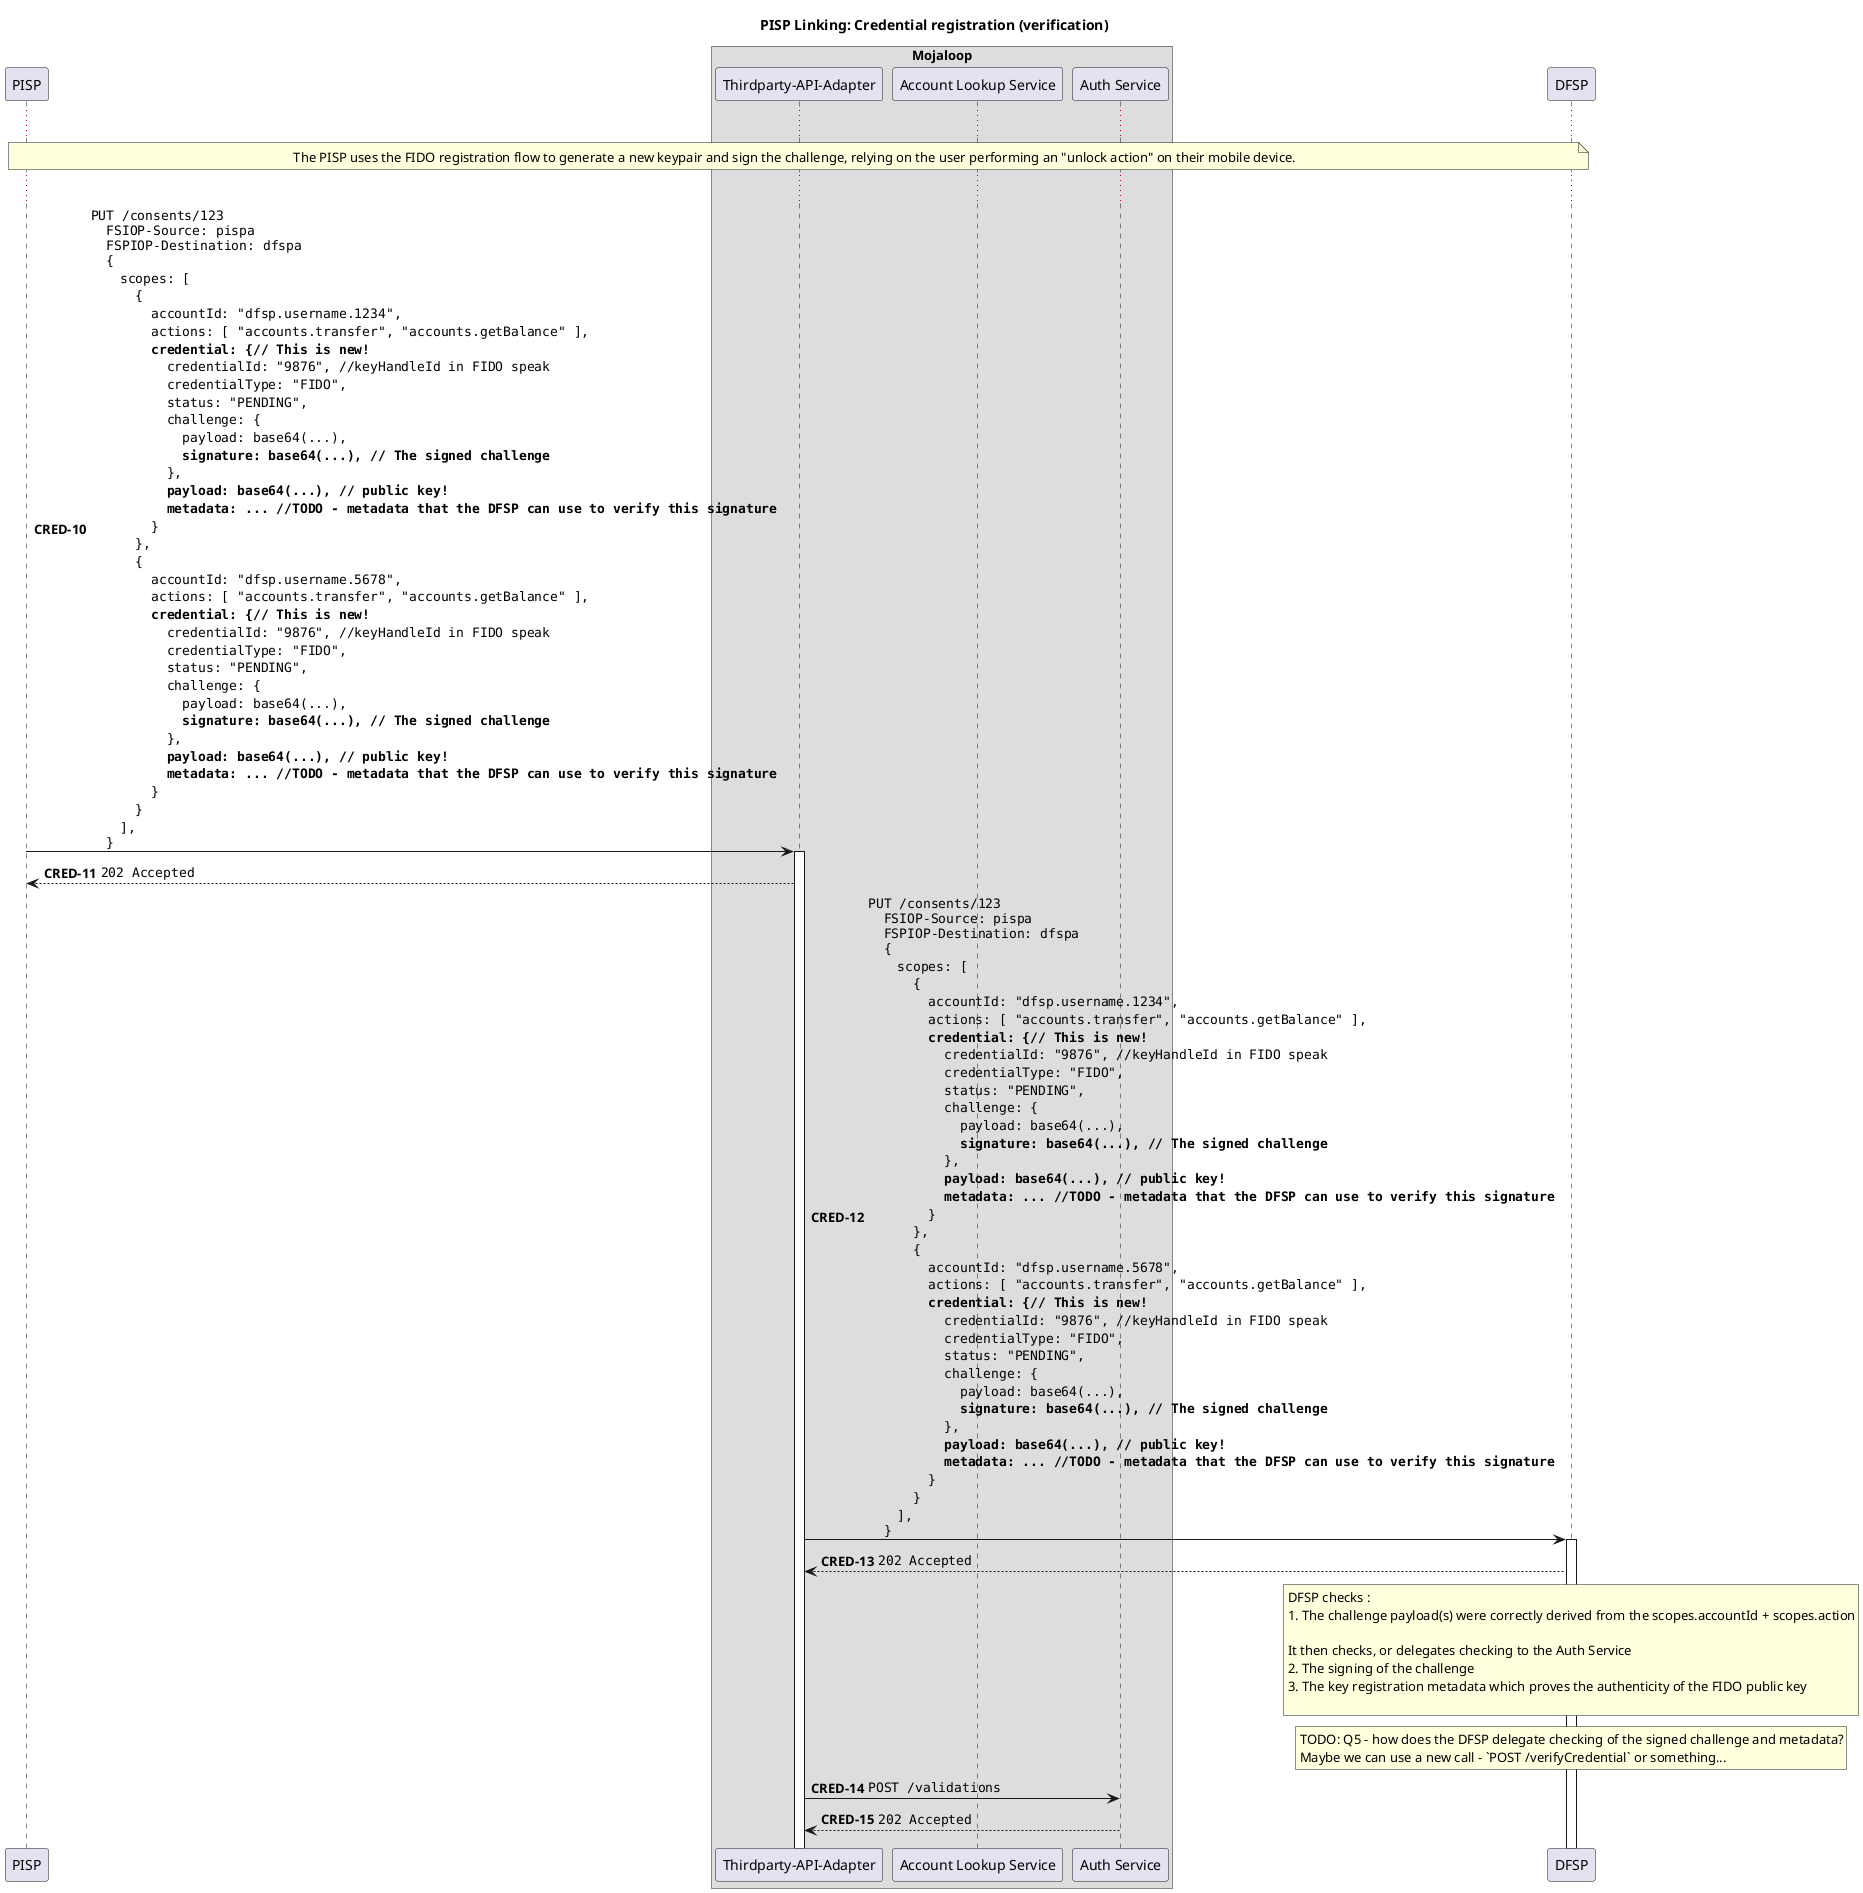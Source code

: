 @startuml

!pragma teoz true

title PISP Linking: Credential registration (verification)

participant "PISP" as PISP

box "Mojaloop"
    participant "Thirdparty-API-Adapter" as Switch
    participant "Account Lookup Service" as ALS
    participant "Auth Service" as Auth
end box

participant "DFSP" as DFSP

autonumber 10 "<b>CRED-#</b>"

...

note over PISP, DFSP
    The PISP uses the FIDO registration flow to generate a new keypair and sign the challenge, relying on the user performing an "unlock action" on their mobile device.
end note

...

PISP -> Switch ++: ""PUT /consents/123""\n\
""  FSIOP-Source: pispa""\n\
""  FSPIOP-Destination: dfspa""\n\
""  {""\n\
    ""  scopes: [""\n\
    ""    {""\n\
    ' TODO: Q1: Should we also already have the partyIdInfo here? I think Yes
    ""      accountId: "dfsp.username.1234",""\n\
    ""      actions: [ "accounts.transfer", "accounts.getBalance" ],""\n\
    ""      **credential: {// This is new!**""\n\
    ""        credentialId: "9876", //keyHandleId in FIDO speak ""\n\
    ""        credentialType: "FIDO",""\n\
    ""        status: "PENDING",""\n\
    ' TODO: Q4. Can we remove the challenge payload here? Since the payload is derived from the scopes or something
    ' We may want to keep it, since it is easy to pass around and concise
    ""        challenge: {""\n\
    ""          payload: base64(...),""\n\
    ""          **signature: base64(...), // The signed challenge**""\n\
    ""        },""\n\
    ""        **payload: base64(...), // public key!**""\n\
    ' Q3. Need to define this metadata better
    ""        **metadata: ... //TODO - metadata that the DFSP can use to verify this signature**""\n\
    ""      }""\n\
    ""    },""\n\
    ""    {""\n\
    ' TODO: Q1: Should we also already have the partyIdInfo here? I think Yes
    ""      accountId: "dfsp.username.5678",""\n\
    ""      actions: [ "accounts.transfer", "accounts.getBalance" ],""\n\
    ""      **credential: {// This is new!**""\n\
    ""        credentialId: "9876", //keyHandleId in FIDO speak ""\n\
    ""        credentialType: "FIDO",""\n\
    ""        status: "PENDING",""\n\
    ' TODO: Q4. Can we remove the challenge payload here? Since the payload is derived from the scopes or something
    ' We may want to keep it, since it is easy to pass around and concise
    ""        challenge: {""\n\
    ""          payload: base64(...),""\n\
    ""          **signature: base64(...), // The signed challenge**""\n\
    ""        },""\n\
    ""        **payload: base64(...), // public key!**""\n\
    ' Q3. Need to define this metadata better
    ""        **metadata: ... //TODO - metadata that the DFSP can use to verify this signature**""\n\
    ""      }""\n\
    ""    }""\n\
    ""  ],""\n\
""  }""
Switch --> PISP: ""202 Accepted""
deactivate PISP


Switch -> DFSP ++: ""PUT /consents/123""\n\
""  FSIOP-Source: pispa""\n\
""  FSPIOP-Destination: dfspa""\n\
""  {""\n\
    ""  scopes: [""\n\
    ""    {""\n\
    ' TODO: Q1: Should we also already have the partyIdInfo here? I think Yes
    ""      accountId: "dfsp.username.1234",""\n\
    ""      actions: [ "accounts.transfer", "accounts.getBalance" ],""\n\
    ""      **credential: {// This is new!**""\n\
    ""        credentialId: "9876", //keyHandleId in FIDO speak ""\n\
    ""        credentialType: "FIDO",""\n\
    ""        status: "PENDING",""\n\
    ' TODO: Q4. Can we remove the challenge payload here? Since the payload is derived from the scopes or something
    ' We may want to keep it, since it is easy to pass around and concise
    ""        challenge: {""\n\
    ""          payload: base64(...),""\n\
    ""          **signature: base64(...), // The signed challenge**""\n\
    ""        },""\n\
    ""        **payload: base64(...), // public key!**""\n\
    ' Q3. Need to define this metadata better
    ""        **metadata: ... //TODO - metadata that the DFSP can use to verify this signature**""\n\
    ""      }""\n\
    ""    },""\n\
    ""    {""\n\
    ' TODO: Q1: Should we also already have the partyIdInfo here? I think Yes
    ""      accountId: "dfsp.username.5678",""\n\
    ""      actions: [ "accounts.transfer", "accounts.getBalance" ],""\n\
    ""      **credential: {// This is new!**""\n\
    ""        credentialId: "9876", //keyHandleId in FIDO speak ""\n\
    ""        credentialType: "FIDO",""\n\
    ""        status: "PENDING",""\n\
    ' TODO: Q4. Can we remove the challenge payload here? Since the payload is derived from the scopes or something
    ' We may want to keep it, since it is easy to pass around and concise
    ""        challenge: {""\n\
    ""          payload: base64(...),""\n\
    ""          **signature: base64(...), // The signed challenge**""\n\
    ""        },""\n\
    ""        **payload: base64(...), // public key!**""\n\
    ' Q3. Need to define this metadata better
    ""        **metadata: ... //TODO - metadata that the DFSP can use to verify this signature**""\n\
    ""      }""\n\
    ""    }""\n\
    ""  ],""\n\
""  }""
DFSP --> Switch: ""202 Accepted""


rnote over DFSP
  DFSP checks :
  1. The challenge payload(s) were correctly derived from the scopes.accountId + scopes.action

  It then checks, or delegates checking to the Auth Service
  2. The signing of the challenge
  3. The key registration metadata which proves the authenticity of the FIDO public key

end note

rnote over DFSP
  TODO: Q5 - how does the DFSP delegate checking of the signed challenge and metadata?
  Maybe we can use a new call - `POST /verifyCredential` or something...
end note

' ' TODO: DFSP checks the signing of the challenge, and authenticity of credentials
' ' or asks the Auth Service to do it on it's behalf
' rnote over DFSP
'   Now that the DFSP is satisfied that the credentials for the consent are
'   valid, it will register the public key associations with the Auth Service
' end note

' TODO: what is the payload here? Should 
' DFSP -> Switch: ""POST /validations"" \n\
' ""  FSIOP-Source: dfspa""\n\
' ""  FSPIOP-Destination: central-auth""\n\
' ""  {""\n\
    ' ""  scopes: [""\n\
    ' ""    {""\n\
    ' ' TODO: Q1: Should we also already have the partyIdInfo here? I think Yes
    ' ""      accountId: "dfsp.username.1234",""\n\
    ' ""      actions: [ "accounts.transfer", "accounts.getBalance" ],""\n\
    ' ""      **credential: {// This is new!**""\n\
    ' ""        credentialId: "9876", //keyHandleId in FIDO speak ""\n\
    ' ""        credentialType: "FIDO",""\n\
    ' ""        status: "PENDING",""\n\
    ' ' TODO: Q4. Can we remove the challenge payload here? Since the payload is derived from the scopes or something
    ' ' We may want to keep it, since it is easy to pass around and concise
    ' ""        challenge: {""\n\
    ' ""          payload: base64(...),""\n\
    ' ""          **signature: base64(...), // The signed challenge**""\n\
    ' ""        },""\n\
    ' ""        **payload: base64(...), // public key!**""\n\
    ' ' Q3. Need to define this metadata better
    ' ""        **metadata: ... //TODO - metadata that the DFSP can use to verify this signature**""\n\
    ' ""      }""\n\
    ' ""    },""\n\
    ' ""    {""\n\
    ' ' TODO: Q1: Should we also already have the partyIdInfo here? I think Yes
    ' ""      accountId: "dfsp.username.5678",""\n\
    ' ""      actions: [ "accounts.transfer", "accounts.getBalance" ],""\n\
    ' ""      **credential: {// This is new!**""\n\
    ' ""        credentialId: "9876", //keyHandleId in FIDO speak ""\n\
    ' ""        credentialType: "FIDO",""\n\
    ' ""        status: "PENDING",""\n\
    ' ' TODO: Q4. Can we remove the challenge payload here? Since the payload is derived from the scopes or something
    ' ' We may want to keep it, since it is easy to pass around and concise
    ' ""        challenge: {""\n\
    ' ""          payload: base64(...),""\n\
    ' ""          **signature: base64(...), // The signed challenge**""\n\
    ' ""        },""\n\
    ' ""        **payload: base64(...), // public key!**""\n\
    ' ' Q3. Need to define this metadata better
    ' ""        **metadata: ... //TODO - metadata that the DFSP can use to verify this signature**""\n\
    ' ""      }""\n\
    ' ""    }""\n\
    ' ""  ],""\n\
' ""  }""

' Switch --> DFSP: ""202 Accepted""

Switch -> Auth: ""POST /validations""
Auth --> Switch: ""202 Accepted""


' ' TODO: Auth service validates the credentials along with with the FIDO metadata

' Auth -> Switch: ""PUT /validations/<type>/<ID>""
' Switch --> Auth: ""200 OK""

' Switch -> DFSP: ""PUT /validations/<type>/<ID>""
' DFSP --> Switch: ""200 OK""

' ' TODO: at this point, the credential is registered, and the DFSP must update the PISP with the details to be used

' ' TODO: I think this is where the DFSP should (optionally) inform the ALS oracle about the link

' DFSP -> Switch ++: ""PUT /consents/123""\n\
' ""  FSIOP-Source: dfspa""\n\
' ""  FSPIOP-Destination: pispapa""\n"
' ""  {""\n\
'     ""  scopes: [ ""\n\
'     ""    {""\n\
'     ""      accountId: "dfsp.username.1234",""\n\
'     ""      actions: [ "accounts.transfer", "accounts.getBalance" ],
'     ""      credential: {
'     ""      **credentialId: "9876", // This is new!**""\n\
'     ""        credentialType: "FIDO",""\n\
'     ""        status: "COMPLETED",""\n\
'     ""        challenge: {""\n\
'     ""          payload: base64(...),""\n\
'     ""        **signature: base64(...), // This is new!**""\n\
'     ""        },""\n
'     ""      **payload: base64(...), // This is new!**""\n\
'     ""      **metadata: ... //TODO - metadata that the DFSP can use to verify this signature**""\n\
'             }
'             partyIdInfo: { //this is new!
'               partyIdType: "THIRD_PARTY_LINK",
'               partyIdentifier: "qwerty-12345",
'             }
'     ""    }""\n\
'     ""    },""\n\
'     ""    {""\n\
'     ""      accountId: "dfsp.username.5678",""\n\
'     ""      actions: [ "accounts.transfer", "accounts.getBalance" ],
'     ""      credential: {
'     ""      **credentialId: "9876", // This is new!**""\n\
'     ""        credentialType: "FIDO",""\n\
'     ""        status: "COMPLETED",""\n\
'     ""        challenge: {""\n\
'     ""          payload: base64(...),""\n\
'     ""        **signature: base64(...), // This is new!**""\n\
'     ""        },""\n
'     ""      **payload: base64(...), // This is new!**""\n\
'     ""      **metadata: ... //TODO - metadata that the DFSP can use to verify this signature**""\n\
'             }
'             partyIdInfo: { //this is new!
'               partyIdType: "THIRD_PARTY_LINK",
'               partyIdentifier: "qwerty-56789",
'             }
'     ""     }""\n\ 
'     ""    },""\n\
'     ""  ],""\n\
'     ""  credential: {""\n\
'     ""  }""\n\
'     ""}""
' Switch --> DFSP: ""200 Accepted""
' deactivate DFSP


' Switch -> PISP: ""PUT /consents/123""\n\
' PISP --> Switch: ""200 Accepted""


' now we have a new identifier that the PISP can use to initiate transactions, a registered credential, and that credential is stored in the auth-service

@enduml
